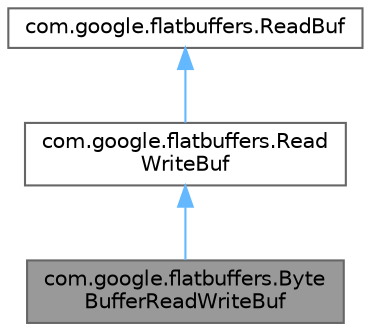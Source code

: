 digraph "com.google.flatbuffers.ByteBufferReadWriteBuf"
{
 // LATEX_PDF_SIZE
  bgcolor="transparent";
  edge [fontname=Helvetica,fontsize=10,labelfontname=Helvetica,labelfontsize=10];
  node [fontname=Helvetica,fontsize=10,shape=box,height=0.2,width=0.4];
  Node1 [id="Node000001",label="com.google.flatbuffers.Byte\lBufferReadWriteBuf",height=0.2,width=0.4,color="gray40", fillcolor="grey60", style="filled", fontcolor="black",tooltip=" "];
  Node2 -> Node1 [id="edge3_Node000001_Node000002",dir="back",color="steelblue1",style="solid",tooltip=" "];
  Node2 [id="Node000002",label="com.google.flatbuffers.Read\lWriteBuf",height=0.2,width=0.4,color="gray40", fillcolor="white", style="filled",URL="$interfacecom_1_1google_1_1flatbuffers_1_1ReadWriteBuf.html",tooltip=" "];
  Node3 -> Node2 [id="edge4_Node000002_Node000003",dir="back",color="steelblue1",style="solid",tooltip=" "];
  Node3 [id="Node000003",label="com.google.flatbuffers.ReadBuf",height=0.2,width=0.4,color="gray40", fillcolor="white", style="filled",URL="$interfacecom_1_1google_1_1flatbuffers_1_1ReadBuf.html",tooltip=" "];
}
